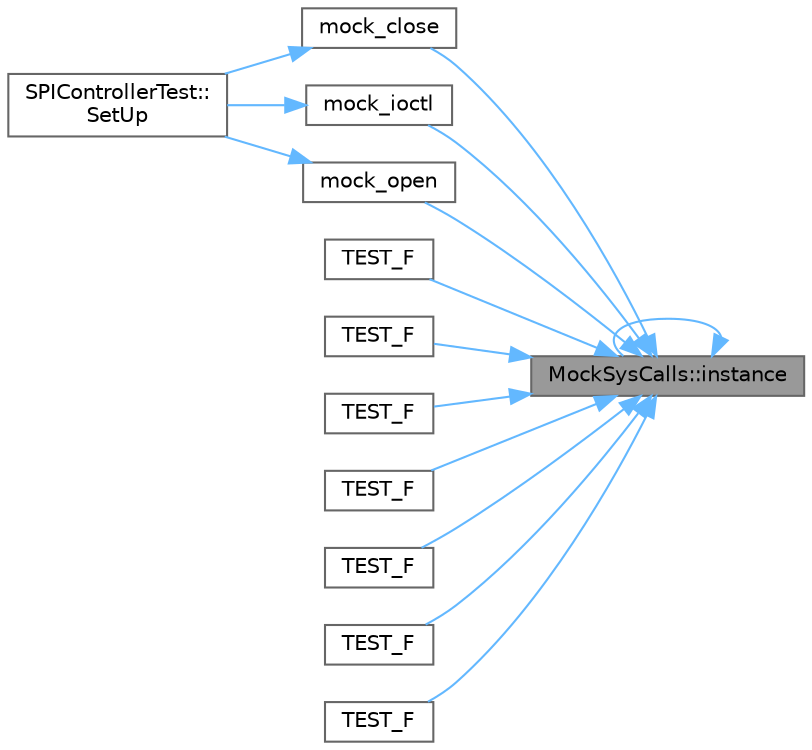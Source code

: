 digraph "MockSysCalls::instance"
{
 // LATEX_PDF_SIZE
  bgcolor="transparent";
  edge [fontname=Helvetica,fontsize=10,labelfontname=Helvetica,labelfontsize=10];
  node [fontname=Helvetica,fontsize=10,shape=box,height=0.2,width=0.4];
  rankdir="RL";
  Node1 [id="Node000001",label="MockSysCalls::instance",height=0.2,width=0.4,color="gray40", fillcolor="grey60", style="filled", fontcolor="black",tooltip="Get the instance object."];
  Node1 -> Node1 [id="edge1_Node000001_Node000001",dir="back",color="steelblue1",style="solid",tooltip=" "];
  Node1 -> Node2 [id="edge2_Node000001_Node000002",dir="back",color="steelblue1",style="solid",tooltip=" "];
  Node2 [id="Node000002",label="mock_close",height=0.2,width=0.4,color="grey40", fillcolor="white", style="filled",URL="$MockSysCalls_8hpp.html#a6763dfbeac67eadf78345b6b8d8170ad",tooltip="Mocked close function."];
  Node2 -> Node3 [id="edge3_Node000002_Node000003",dir="back",color="steelblue1",style="solid",tooltip=" "];
  Node3 [id="Node000003",label="SPIControllerTest::\lSetUp",height=0.2,width=0.4,color="grey40", fillcolor="white", style="filled",URL="$classSPIControllerTest.html#af9b10b8f0c9489410435d9661dbfe416",tooltip="Set up the test environment."];
  Node1 -> Node4 [id="edge4_Node000001_Node000004",dir="back",color="steelblue1",style="solid",tooltip=" "];
  Node4 [id="Node000004",label="mock_ioctl",height=0.2,width=0.4,color="grey40", fillcolor="white", style="filled",URL="$MockSysCalls_8hpp.html#a547cebdcdfafe9cdea6aa85812569739",tooltip="Mocked ioctl function."];
  Node4 -> Node3 [id="edge5_Node000004_Node000003",dir="back",color="steelblue1",style="solid",tooltip=" "];
  Node1 -> Node5 [id="edge6_Node000001_Node000005",dir="back",color="steelblue1",style="solid",tooltip=" "];
  Node5 [id="Node000005",label="mock_open",height=0.2,width=0.4,color="grey40", fillcolor="white", style="filled",URL="$MockSysCalls_8hpp.html#aeb1b8a14acf38ef421993960b0f64ee8",tooltip="Mocked open function."];
  Node5 -> Node3 [id="edge7_Node000005_Node000003",dir="back",color="steelblue1",style="solid",tooltip=" "];
  Node1 -> Node6 [id="edge8_Node000001_Node000006",dir="back",color="steelblue1",style="solid",tooltip=" "];
  Node6 [id="Node000006",label="TEST_F",height=0.2,width=0.4,color="grey40", fillcolor="white", style="filled",URL="$test__SPIController_8cpp.html#a2c8c790e089d69da495c0fa0ecba13b7",tooltip="Ensures that closeDevice() does not throw an exception."];
  Node1 -> Node7 [id="edge9_Node000001_Node000007",dir="back",color="steelblue1",style="solid",tooltip=" "];
  Node7 [id="Node000007",label="TEST_F",height=0.2,width=0.4,color="grey40", fillcolor="white", style="filled",URL="$test__SPIController_8cpp.html#ae7b108e33e3ac9f4f4cf1de19a701d88",tooltip="Ensures that configure() does not throw an exception with valid parameters."];
  Node1 -> Node8 [id="edge10_Node000001_Node000008",dir="back",color="steelblue1",style="solid",tooltip=" "];
  Node8 [id="Node000008",label="TEST_F",height=0.2,width=0.4,color="grey40", fillcolor="white", style="filled",URL="$test__SPIController_8cpp.html#ae59a9c92d1c4462ba45528bfcbf1b866",tooltip="Ensures that openDevice() throws an exception when the device fails to open."];
  Node1 -> Node9 [id="edge11_Node000001_Node000009",dir="back",color="steelblue1",style="solid",tooltip=" "];
  Node9 [id="Node000009",label="TEST_F",height=0.2,width=0.4,color="grey40", fillcolor="white", style="filled",URL="$test__SPIController_8cpp.html#a6acec60eff0d31561d6b1907b5c83389",tooltip="Ensures that the device opens without throwing an exception."];
  Node1 -> Node10 [id="edge12_Node000001_Node000010",dir="back",color="steelblue1",style="solid",tooltip=" "];
  Node10 [id="Node000010",label="TEST_F",height=0.2,width=0.4,color="grey40", fillcolor="white", style="filled",URL="$test__SPIController_8cpp.html#aee0ca07256034463c67316679656f948",tooltip="Ensures that readByte() does not throw an exception."];
  Node1 -> Node11 [id="edge13_Node000001_Node000011",dir="back",color="steelblue1",style="solid",tooltip=" "];
  Node11 [id="Node000011",label="TEST_F",height=0.2,width=0.4,color="grey40", fillcolor="white", style="filled",URL="$test__SPIController_8cpp.html#ac52991dcf51dffa102a470de654d2a6f",tooltip="Ensures that spiTransfer() does not throw an exception."];
  Node1 -> Node12 [id="edge14_Node000001_Node000012",dir="back",color="steelblue1",style="solid",tooltip=" "];
  Node12 [id="Node000012",label="TEST_F",height=0.2,width=0.4,color="grey40", fillcolor="white", style="filled",URL="$test__SPIController_8cpp.html#a6d73eee99372cc6edf553bfb3b263ad5",tooltip="Ensures that writeByte() does not throw an exception."];
}
